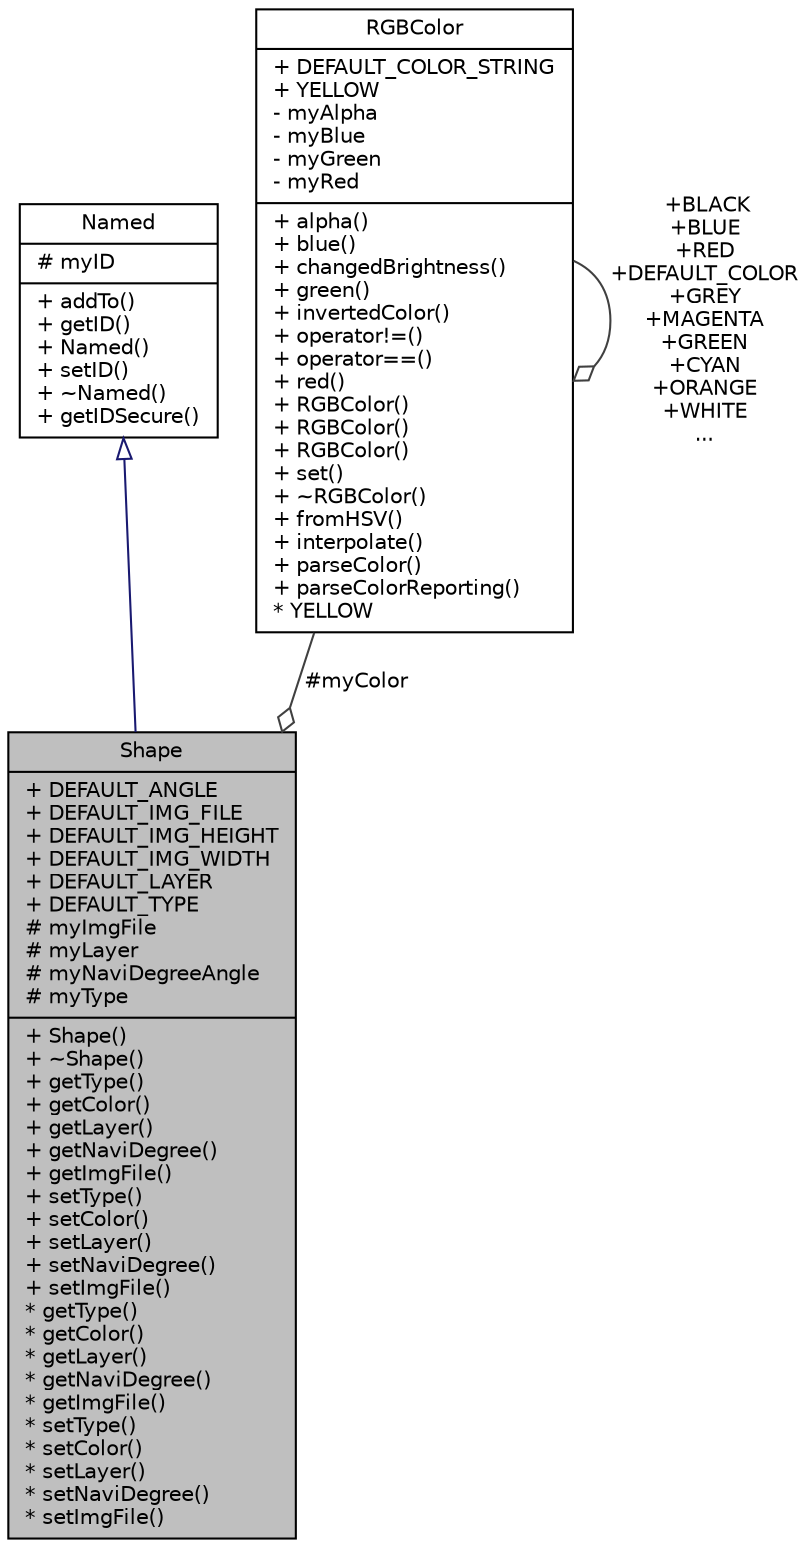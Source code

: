 digraph "Shape"
{
  edge [fontname="Helvetica",fontsize="10",labelfontname="Helvetica",labelfontsize="10"];
  node [fontname="Helvetica",fontsize="10",shape=record];
  Node9 [label="{Shape\n|+ DEFAULT_ANGLE\l+ DEFAULT_IMG_FILE\l+ DEFAULT_IMG_HEIGHT\l+ DEFAULT_IMG_WIDTH\l+ DEFAULT_LAYER\l+ DEFAULT_TYPE\l# myImgFile\l# myLayer\l# myNaviDegreeAngle\l# myType\l|+ Shape()\l+ ~Shape()\l+ getType()\l+ getColor()\l+ getLayer()\l+ getNaviDegree()\l+ getImgFile()\l+ setType()\l+ setColor()\l+ setLayer()\l+ setNaviDegree()\l+ setImgFile()\l* getType()\l* getColor()\l* getLayer()\l* getNaviDegree()\l* getImgFile()\l* setType()\l* setColor()\l* setLayer()\l* setNaviDegree()\l* setImgFile()\l}",height=0.2,width=0.4,color="black", fillcolor="grey75", style="filled", fontcolor="black"];
  Node10 -> Node9 [dir="back",color="midnightblue",fontsize="10",style="solid",arrowtail="onormal",fontname="Helvetica"];
  Node10 [label="{Named\n|# myID\l|+ addTo()\l+ getID()\l+ Named()\l+ setID()\l+ ~Named()\l+ getIDSecure()\l}",height=0.2,width=0.4,color="black", fillcolor="white", style="filled",URL="$d5/dbf/class_named.html",tooltip="Base class for objects which have an id. "];
  Node11 -> Node9 [color="grey25",fontsize="10",style="solid",label=" #myColor" ,arrowhead="odiamond",fontname="Helvetica"];
  Node11 [label="{RGBColor\n|+ DEFAULT_COLOR_STRING\l+ YELLOW\l- myAlpha\l- myBlue\l- myGreen\l- myRed\l|+ alpha()\l+ blue()\l+ changedBrightness()\l+ green()\l+ invertedColor()\l+ operator!=()\l+ operator==()\l+ red()\l+ RGBColor()\l+ RGBColor()\l+ RGBColor()\l+ set()\l+ ~RGBColor()\l+ fromHSV()\l+ interpolate()\l+ parseColor()\l+ parseColorReporting()\l* YELLOW\l}",height=0.2,width=0.4,color="black", fillcolor="white", style="filled",URL="$da/da9/class_r_g_b_color.html"];
  Node11 -> Node11 [color="grey25",fontsize="10",style="solid",label=" +BLACK\n+BLUE\n+RED\n+DEFAULT_COLOR\n+GREY\n+MAGENTA\n+GREEN\n+CYAN\n+ORANGE\n+WHITE\n..." ,arrowhead="odiamond",fontname="Helvetica"];
}
